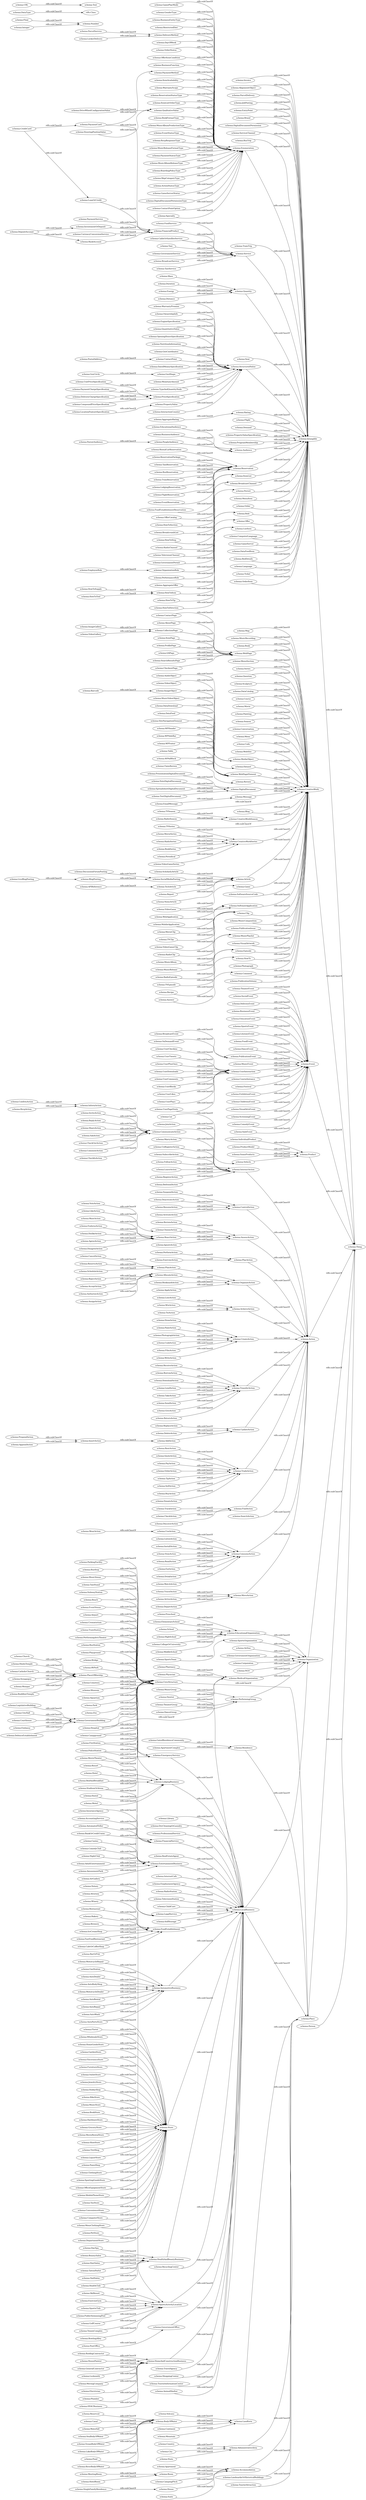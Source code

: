 digraph ar2dtool_diagram { 
rankdir=LR;
size="1000"
	"schema:LegislativeBuilding" -> "schema:GovernmentBuilding" [ label = "rdfs:subClassOf" ];
	"schema:MovieTheater" -> "schema:EntertainmentBusiness" [ label = "rdfs:subClassOf" ];
	"schema:MovieTheater" -> "schema:CivicStructure" [ label = "rdfs:subClassOf" ];
	"schema:Barcode" -> "schema:ImageObject" [ label = "rdfs:subClassOf" ];
	"schema:TrainTrip" -> "schema:Intangible" [ label = "rdfs:subClassOf" ];
	"schema:LakeBodyOfWater" -> "schema:BodyOfWater" [ label = "rdfs:subClassOf" ];
	"schema:SearchResultsPage" -> "schema:WebPage" [ label = "rdfs:subClassOf" ];
	"schema:House" -> "schema:Accommodation" [ label = "rdfs:subClassOf" ];
	"schema:MusicVideoObject" -> "schema:MediaObject" [ label = "rdfs:subClassOf" ];
	"schema:LocationFeatureSpecification" -> "schema:PropertyValue" [ label = "rdfs:subClassOf" ];
	"schema:UserPlays" -> "schema:UserInteraction" [ label = "rdfs:subClassOf" ];
	"schema:Pond" -> "schema:BodyOfWater" [ label = "rdfs:subClassOf" ];
	"schema:ItemAvailability" -> "schema:Enumeration" [ label = "rdfs:subClassOf" ];
	"schema:Seat" -> "schema:Intangible" [ label = "rdfs:subClassOf" ];
	"schema:Dataset" -> "schema:CreativeWork" [ label = "rdfs:subClassOf" ];
	"schema:Zoo" -> "schema:CivicStructure" [ label = "rdfs:subClassOf" ];
	"schema:CheckoutPage" -> "schema:WebPage" [ label = "rdfs:subClassOf" ];
	"schema:Notary" -> "schema:LegalService" [ label = "rdfs:subClassOf" ];
	"schema:MusicEvent" -> "schema:Event" [ label = "rdfs:subClassOf" ];
	"schema:LeaveAction" -> "schema:InteractAction" [ label = "rdfs:subClassOf" ];
	"schema:PerformAction" -> "schema:PlayAction" [ label = "rdfs:subClassOf" ];
	"schema:Table" -> "schema:WebPageElement" [ label = "rdfs:subClassOf" ];
	"schema:CafeOrCoffeeShop" -> "schema:FoodEstablishment" [ label = "rdfs:subClassOf" ];
	"schema:ClaimReview" -> "schema:Review" [ label = "rdfs:subClassOf" ];
	"schema:BikeStore" -> "schema:Store" [ label = "rdfs:subClassOf" ];
	"schema:TennisComplex" -> "schema:SportsActivityLocation" [ label = "rdfs:subClassOf" ];
	"schema:ScheduleAction" -> "schema:PlanAction" [ label = "rdfs:subClassOf" ];
	"schema:Distance" -> "schema:Quantity" [ label = "rdfs:subClassOf" ];
	"schema:Taxi" -> "schema:Service" [ label = "rdfs:subClassOf" ];
	"schema:DislikeAction" -> "schema:ReactAction" [ label = "rdfs:subClassOf" ];
	"schema:MusicStore" -> "schema:Store" [ label = "rdfs:subClassOf" ];
	"schema:BowlingAlley" -> "schema:SportsActivityLocation" [ label = "rdfs:subClassOf" ];
	"schema:TravelAgency" -> "schema:LocalBusiness" [ label = "rdfs:subClassOf" ];
	"schema:DigitalDocument" -> "schema:CreativeWork" [ label = "rdfs:subClassOf" ];
	"schema:IndividualProduct" -> "schema:Product" [ label = "rdfs:subClassOf" ];
	"schema:Message" -> "schema:CreativeWork" [ label = "rdfs:subClassOf" ];
	"schema:Blog" -> "schema:CreativeWork" [ label = "rdfs:subClassOf" ];
	"schema:AutoBodyShop" -> "schema:AutomotiveBusiness" [ label = "rdfs:subClassOf" ];
	"schema:Car" -> "schema:Vehicle" [ label = "rdfs:subClassOf" ];
	"schema:OrganizeAction" -> "schema:Action" [ label = "rdfs:subClassOf" ];
	"schema:WinAction" -> "schema:AchieveAction" [ label = "rdfs:subClassOf" ];
	"schema:CourseInstance" -> "schema:Event" [ label = "rdfs:subClassOf" ];
	"schema:GovernmentOffice" -> "schema:LocalBusiness" [ label = "rdfs:subClassOf" ];
	"schema:RadioSeason" -> "schema:CreativeWorkSeason" [ label = "rdfs:subClassOf" ];
	"schema:FilmAction" -> "schema:CreateAction" [ label = "rdfs:subClassOf" ];
	"schema:FoodEstablishment" -> "schema:LocalBusiness" [ label = "rdfs:subClassOf" ];
	"schema:Festival" -> "schema:Event" [ label = "rdfs:subClassOf" ];
	"schema:GroceryStore" -> "schema:Store" [ label = "rdfs:subClassOf" ];
	"schema:AgreeAction" -> "schema:ReactAction" [ label = "rdfs:subClassOf" ];
	"schema:WarrantyScope" -> "schema:Enumeration" [ label = "rdfs:subClassOf" ];
	"schema:PropertyValue" -> "schema:StructuredValue" [ label = "rdfs:subClassOf" ];
	"schema:BookStore" -> "schema:Store" [ label = "rdfs:subClassOf" ];
	"schema:ReservationStatusType" -> "schema:Enumeration" [ label = "rdfs:subClassOf" ];
	"schema:Quantity" -> "schema:Intangible" [ label = "rdfs:subClassOf" ];
	"schema:HowToTool" -> "schema:HowToItem" [ label = "rdfs:subClassOf" ];
	"schema:Flight" -> "schema:Intangible" [ label = "rdfs:subClassOf" ];
	"schema:HealthAndBeautyBusiness" -> "schema:LocalBusiness" [ label = "rdfs:subClassOf" ];
	"schema:GovernmentService" -> "schema:Service" [ label = "rdfs:subClassOf" ];
	"schema:ContactPage" -> "schema:WebPage" [ label = "rdfs:subClassOf" ];
	"schema:MotorcycleDealer" -> "schema:AutomotiveBusiness" [ label = "rdfs:subClassOf" ];
	"schema:VideoGameSeries" -> "schema:CreativeWorkSeries" [ label = "rdfs:subClassOf" ];
	"schema:Demand" -> "schema:Intangible" [ label = "rdfs:subClassOf" ];
	"schema:Church" -> "schema:PlaceOfWorship" [ label = "rdfs:subClassOf" ];
	"schema:TakeAction" -> "schema:TransferAction" [ label = "rdfs:subClassOf" ];
	"schema:TransferAction" -> "schema:Action" [ label = "rdfs:subClassOf" ];
	"schema:InviteAction" -> "schema:CommunicateAction" [ label = "rdfs:subClassOf" ];
	"schema:ScholarlyArticle" -> "schema:Article" [ label = "rdfs:subClassOf" ];
	"schema:Organization" -> "schema:Thing" [ label = "rdfs:subClassOf" ];
	"schema:WPAdBlock" -> "schema:WebPageElement" [ label = "rdfs:subClassOf" ];
	"schema:DatedMoneySpecification" -> "schema:StructuredValue" [ label = "rdfs:subClassOf" ];
	"schema:ItemListOrderType" -> "schema:Enumeration" [ label = "rdfs:subClassOf" ];
	"schema:HinduTemple" -> "schema:PlaceOfWorship" [ label = "rdfs:subClassOf" ];
	"schema:PerformingGroup" -> "schema:Organization" [ label = "rdfs:subClassOf" ];
	"schema:HardwareStore" -> "schema:Store" [ label = "rdfs:subClassOf" ];
	"schema:MediaObject" -> "schema:CreativeWork" [ label = "rdfs:subClassOf" ];
	"schema:RiverBodyOfWater" -> "schema:BodyOfWater" [ label = "rdfs:subClassOf" ];
	"schema:PropertyValueSpecification" -> "schema:Intangible" [ label = "rdfs:subClassOf" ];
	"schema:WearAction" -> "schema:UseAction" [ label = "rdfs:subClassOf" ];
	"schema:ExhibitionEvent" -> "schema:Event" [ label = "rdfs:subClassOf" ];
	"schema:AutoRental" -> "schema:AutomotiveBusiness" [ label = "rdfs:subClassOf" ];
	"schema:WriteAction" -> "schema:CreateAction" [ label = "rdfs:subClassOf" ];
	"schema:SoftwareSourceCode" -> "schema:CreativeWork" [ label = "rdfs:subClassOf" ];
	"schema:ChildrensEvent" -> "schema:Event" [ label = "rdfs:subClassOf" ];
	"schema:HairSalon" -> "schema:HealthAndBeautyBusiness" [ label = "rdfs:subClassOf" ];
	"schema:AdultEntertainment" -> "schema:EntertainmentBusiness" [ label = "rdfs:subClassOf" ];
	"schema:Game" -> "schema:CreativeWork" [ label = "rdfs:subClassOf" ];
	"schema:TouristInformationCenter" -> "schema:LocalBusiness" [ label = "rdfs:subClassOf" ];
	"schema:VisualArtsEvent" -> "schema:Event" [ label = "rdfs:subClassOf" ];
	"schema:ParcelService" -> "schema:DeliveryMethod" [ label = "rdfs:subClassOf" ];
	"schema:ProgramMembership" -> "schema:Intangible" [ label = "rdfs:subClassOf" ];
	"schema:ScreeningEvent" -> "schema:Event" [ label = "rdfs:subClassOf" ];
	"schema:BookFormatType" -> "schema:Enumeration" [ label = "rdfs:subClassOf" ];
	"schema:WebPageElement" -> "schema:CreativeWork" [ label = "rdfs:subClassOf" ];
	"schema:ParkingFacility" -> "schema:CivicStructure" [ label = "rdfs:subClassOf" ];
	"schema:MusicAlbumProductionType" -> "schema:Enumeration" [ label = "rdfs:subClassOf" ];
	"schema:MovieRentalStore" -> "schema:Store" [ label = "rdfs:subClassOf" ];
	"schema:ReplaceAction" -> "schema:UpdateAction" [ label = "rdfs:subClassOf" ];
	"schema:PlanAction" -> "schema:OrganizeAction" [ label = "rdfs:subClassOf" ];
	"schema:DataDownload" -> "schema:MediaObject" [ label = "rdfs:subClassOf" ];
	"schema:AmusementPark" -> "schema:EntertainmentBusiness" [ label = "rdfs:subClassOf" ];
	"schema:HVACBusiness" -> "schema:HomeAndConstructionBusiness" [ label = "rdfs:subClassOf" ];
	"schema:Periodical" -> "schema:CreativeWorkSeries" [ label = "rdfs:subClassOf" ];
	"schema:InvestmentOrDeposit" -> "schema:FinancialProduct" [ label = "rdfs:subClassOf" ];
	"schema:UserPageVisits" -> "schema:UserInteraction" [ label = "rdfs:subClassOf" ];
	"schema:AggregateRating" -> "schema:Rating" [ label = "rdfs:subClassOf" ];
	"schema:HotelRoom" -> "schema:Room" [ label = "rdfs:subClassOf" ];
	"schema:BusinessAudience" -> "schema:Audience" [ label = "rdfs:subClassOf" ];
	"schema:EventStatusType" -> "schema:Enumeration" [ label = "rdfs:subClassOf" ];
	"schema:TipAction" -> "schema:TradeAction" [ label = "rdfs:subClassOf" ];
	"schema:RsvpResponseType" -> "schema:Enumeration" [ label = "rdfs:subClassOf" ];
	"schema:LockerDelivery" -> "schema:DeliveryMethod" [ label = "rdfs:subClassOf" ];
	"schema:Float" -> "schema:Number" [ label = "rdfs:subClassOf" ];
	"schema:SearchAction" -> "schema:Action" [ label = "rdfs:subClassOf" ];
	"schema:SiteNavigationElement" -> "schema:WebPageElement" [ label = "rdfs:subClassOf" ];
	"schema:AuthorizeAction" -> "schema:AllocateAction" [ label = "rdfs:subClassOf" ];
	"schema:ShoeStore" -> "schema:Store" [ label = "rdfs:subClassOf" ];
	"schema:HowToSupply" -> "schema:HowToItem" [ label = "rdfs:subClassOf" ];
	"schema:FireStation" -> "schema:EmergencyService" [ label = "rdfs:subClassOf" ];
	"schema:FireStation" -> "schema:CivicStructure" [ label = "rdfs:subClassOf" ];
	"schema:MusicReleaseFormatType" -> "schema:Enumeration" [ label = "rdfs:subClassOf" ];
	"schema:PeopleAudience" -> "schema:Audience" [ label = "rdfs:subClassOf" ];
	"schema:Reservoir" -> "schema:BodyOfWater" [ label = "rdfs:subClassOf" ];
	"schema:Motel" -> "schema:LodgingBusiness" [ label = "rdfs:subClassOf" ];
	"schema:HealthClub" -> "schema:SportsActivityLocation" [ label = "rdfs:subClassOf" ];
	"schema:HealthClub" -> "schema:HealthAndBeautyBusiness" [ label = "rdfs:subClassOf" ];
	"schema:StadiumOrArena" -> "schema:SportsActivityLocation" [ label = "rdfs:subClassOf" ];
	"schema:StadiumOrArena" -> "schema:CivicStructure" [ label = "rdfs:subClassOf" ];
	"schema:MusicComposition" -> "schema:CreativeWork" [ label = "rdfs:subClassOf" ];
	"schema:APIReference" -> "schema:TechArticle" [ label = "rdfs:subClassOf" ];
	"schema:LocalBusiness" -> "schema:Place" [ label = "rdfs:subClassOf" ];
	"schema:LocalBusiness" -> "schema:Organization" [ label = "rdfs:subClassOf" ];
	"schema:PublicationIssue" -> "schema:CreativeWork" [ label = "rdfs:subClassOf" ];
	"schema:DiscoverAction" -> "schema:FindAction" [ label = "rdfs:subClassOf" ];
	"schema:RentalCarReservation" -> "schema:Reservation" [ label = "rdfs:subClassOf" ];
	"schema:DrinkAction" -> "schema:ConsumeAction" [ label = "rdfs:subClassOf" ];
	"schema:Enumeration" -> "schema:Intangible" [ label = "rdfs:subClassOf" ];
	"schema:PaymentStatusType" -> "schema:Enumeration" [ label = "rdfs:subClassOf" ];
	"schema:HowToStep" -> "schema:ItemList" [ label = "rdfs:subClassOf" ];
	"schema:MovieClip" -> "schema:Clip" [ label = "rdfs:subClassOf" ];
	"schema:CivicStructure" -> "schema:Place" [ label = "rdfs:subClassOf" ];
	"schema:AutoRepair" -> "schema:AutomotiveBusiness" [ label = "rdfs:subClassOf" ];
	"schema:BusStop" -> "schema:CivicStructure" [ label = "rdfs:subClassOf" ];
	"schema:Attorney" -> "schema:LegalService" [ label = "rdfs:subClassOf" ];
	"schema:WebPage" -> "schema:CreativeWork" [ label = "rdfs:subClassOf" ];
	"schema:VisualArtwork" -> "schema:CreativeWork" [ label = "rdfs:subClassOf" ];
	"schema:MeetingRoom" -> "schema:Room" [ label = "rdfs:subClassOf" ];
	"schema:DepartAction" -> "schema:MoveAction" [ label = "rdfs:subClassOf" ];
	"schema:BarOrPub" -> "schema:FoodEstablishment" [ label = "rdfs:subClassOf" ];
	"schema:RealEstateAgent" -> "schema:LocalBusiness" [ label = "rdfs:subClassOf" ];
	"schema:GatedResidenceCommunity" -> "schema:Residence" [ label = "rdfs:subClassOf" ];
	"schema:ReservationPackage" -> "schema:Reservation" [ label = "rdfs:subClassOf" ];
	"schema:MusicVenue" -> "schema:CivicStructure" [ label = "rdfs:subClassOf" ];
	"schema:ComedyEvent" -> "schema:Event" [ label = "rdfs:subClassOf" ];
	"schema:CreativeWorkSeries" -> "schema:CreativeWork" [ label = "rdfs:subClassOf" ];
	"schema:AutoPartsStore" -> "schema:Store" [ label = "rdfs:subClassOf" ];
	"schema:AutoPartsStore" -> "schema:AutomotiveBusiness" [ label = "rdfs:subClassOf" ];
	"schema:ArtGallery" -> "schema:EntertainmentBusiness" [ label = "rdfs:subClassOf" ];
	"schema:Preschool" -> "schema:EducationalOrganization" [ label = "rdfs:subClassOf" ];
	"schema:RadioChannel" -> "schema:BroadcastChannel" [ label = "rdfs:subClassOf" ];
	"schema:MenuItem" -> "schema:Intangible" [ label = "rdfs:subClassOf" ];
	"schema:SuspendAction" -> "schema:ControlAction" [ label = "rdfs:subClassOf" ];
	"schema:Resort" -> "schema:LodgingBusiness" [ label = "rdfs:subClassOf" ];
	"schema:TelevisionChannel" -> "schema:BroadcastChannel" [ label = "rdfs:subClassOf" ];
	"schema:Order" -> "schema:Intangible" [ label = "rdfs:subClassOf" ];
	"schema:TaxiStand" -> "schema:CivicStructure" [ label = "rdfs:subClassOf" ];
	"schema:Service" -> "schema:Intangible" [ label = "rdfs:subClassOf" ];
	"schema:DisagreeAction" -> "schema:ReactAction" [ label = "rdfs:subClassOf" ];
	"schema:Intangible" -> "schema:Thing" [ label = "rdfs:subClassOf" ];
	"schema:BefriendAction" -> "schema:InteractAction" [ label = "rdfs:subClassOf" ];
	"schema:ElementarySchool" -> "schema:EducationalOrganization" [ label = "rdfs:subClassOf" ];
	"schema:PostalAddress" -> "schema:ContactPoint" [ label = "rdfs:subClassOf" ];
	"schema:Person" -> "schema:Thing" [ label = "rdfs:subClassOf" ];
	"schema:ControlAction" -> "schema:Action" [ label = "rdfs:subClassOf" ];
	"schema:Accommodation" -> "schema:Place" [ label = "rdfs:subClassOf" ];
	"schema:RoofingContractor" -> "schema:HomeAndConstructionBusiness" [ label = "rdfs:subClassOf" ];
	"schema:Courthouse" -> "schema:GovernmentBuilding" [ label = "rdfs:subClassOf" ];
	"schema:MusicAlbumReleaseType" -> "schema:Enumeration" [ label = "rdfs:subClassOf" ];
	"schema:WatchAction" -> "schema:ConsumeAction" [ label = "rdfs:subClassOf" ];
	"schema:Hospital" -> "schema:MedicalOrganization" [ label = "rdfs:subClassOf" ];
	"schema:Hospital" -> "schema:EmergencyService" [ label = "rdfs:subClassOf" ];
	"schema:Hospital" -> "schema:CivicStructure" [ label = "rdfs:subClassOf" ];
	"schema:DiscussionForumPosting" -> "schema:SocialMediaPosting" [ label = "rdfs:subClassOf" ];
	"schema:FindAction" -> "schema:Action" [ label = "rdfs:subClassOf" ];
	"schema:ComputerStore" -> "schema:Store" [ label = "rdfs:subClassOf" ];
	"schema:BroadcastService" -> "schema:Service" [ label = "rdfs:subClassOf" ];
	"schema:UpdateAction" -> "schema:Action" [ label = "rdfs:subClassOf" ];
	"schema:BoardingPolicyType" -> "schema:Enumeration" [ label = "rdfs:subClassOf" ];
	"schema:SendAction" -> "schema:TransferAction" [ label = "rdfs:subClassOf" ];
	"schema:MusicAlbum" -> "schema:MusicPlaylist" [ label = "rdfs:subClassOf" ];
	"schema:Embassy" -> "schema:GovernmentBuilding" [ label = "rdfs:subClassOf" ];
	"schema:FinancialService" -> "schema:LocalBusiness" [ label = "rdfs:subClassOf" ];
	"schema:Integer" -> "schema:Number" [ label = "rdfs:subClassOf" ];
	"schema:UserCheckins" -> "schema:UserInteraction" [ label = "rdfs:subClassOf" ];
	"schema:Episode" -> "schema:CreativeWork" [ label = "rdfs:subClassOf" ];
	"schema:ProductModel" -> "schema:Product" [ label = "rdfs:subClassOf" ];
	"schema:MonetaryAmount" -> "schema:StructuredValue" [ label = "rdfs:subClassOf" ];
	"schema:Vehicle" -> "schema:Product" [ label = "rdfs:subClassOf" ];
	"schema:MensClothingStore" -> "schema:Store" [ label = "rdfs:subClassOf" ];
	"schema:TaxiReservation" -> "schema:Reservation" [ label = "rdfs:subClassOf" ];
	"schema:TypeAndQuantityNode" -> "schema:StructuredValue" [ label = "rdfs:subClassOf" ];
	"schema:Pharmacy" -> "schema:MedicalOrganization" [ label = "rdfs:subClassOf" ];
	"schema:Photograph" -> "schema:CreativeWork" [ label = "rdfs:subClassOf" ];
	"schema:Airline" -> "schema:Organization" [ label = "rdfs:subClassOf" ];
	"schema:SellAction" -> "schema:TradeAction" [ label = "rdfs:subClassOf" ];
	"schema:MapCategoryType" -> "schema:Enumeration" [ label = "rdfs:subClassOf" ];
	"schema:HousePainter" -> "schema:HomeAndConstructionBusiness" [ label = "rdfs:subClassOf" ];
	"schema:ActionStatusType" -> "schema:Enumeration" [ label = "rdfs:subClassOf" ];
	"schema:GameServerStatus" -> "schema:Enumeration" [ label = "rdfs:subClassOf" ];
	"schema:SubwayStation" -> "schema:CivicStructure" [ label = "rdfs:subClassOf" ];
	"schema:PetStore" -> "schema:Store" [ label = "rdfs:subClassOf" ];
	"schema:GiveAction" -> "schema:TransferAction" [ label = "rdfs:subClassOf" ];
	"schema:RadioEpisode" -> "schema:Episode" [ label = "rdfs:subClassOf" ];
	"schema:ApartmentComplex" -> "schema:Residence" [ label = "rdfs:subClassOf" ];
	"schema:ListenAction" -> "schema:ConsumeAction" [ label = "rdfs:subClassOf" ];
	"schema:Winery" -> "schema:FoodEstablishment" [ label = "rdfs:subClassOf" ];
	"schema:GeoCircle" -> "schema:GeoShape" [ label = "rdfs:subClassOf" ];
	"schema:EmailMessage" -> "schema:Message" [ label = "rdfs:subClassOf" ];
	"schema:GovernmentPermit" -> "schema:Permit" [ label = "rdfs:subClassOf" ];
	"schema:InstallAction" -> "schema:ConsumeAction" [ label = "rdfs:subClassOf" ];
	"schema:OrganizationRole" -> "schema:Role" [ label = "rdfs:subClassOf" ];
	"schema:DeactivateAction" -> "schema:ControlAction" [ label = "rdfs:subClassOf" ];
	"schema:Offer" -> "schema:Intangible" [ label = "rdfs:subClassOf" ];
	"schema:Suite" -> "schema:Accommodation" [ label = "rdfs:subClassOf" ];
	"schema:Casino" -> "schema:EntertainmentBusiness" [ label = "rdfs:subClassOf" ];
	"schema:DepartmentStore" -> "schema:Store" [ label = "rdfs:subClassOf" ];
	"schema:AutoWash" -> "schema:AutomotiveBusiness" [ label = "rdfs:subClassOf" ];
	"schema:Florist" -> "schema:Store" [ label = "rdfs:subClassOf" ];
	"schema:WholesaleStore" -> "schema:Store" [ label = "rdfs:subClassOf" ];
	"schema:LikeAction" -> "schema:ReactAction" [ label = "rdfs:subClassOf" ];
	"schema:Beach" -> "schema:CivicStructure" [ label = "rdfs:subClassOf" ];
	"schema:IgnoreAction" -> "schema:AssessAction" [ label = "rdfs:subClassOf" ];
	"schema:Reservation" -> "schema:Intangible" [ label = "rdfs:subClassOf" ];
	"schema:EventVenue" -> "schema:CivicStructure" [ label = "rdfs:subClassOf" ];
	"schema:BookmarkAction" -> "schema:OrganizeAction" [ label = "rdfs:subClassOf" ];
	"schema:Restaurant" -> "schema:FoodEstablishment" [ label = "rdfs:subClassOf" ];
	"schema:BlogPosting" -> "schema:SocialMediaPosting" [ label = "rdfs:subClassOf" ];
	"schema:MusicPlaylist" -> "schema:CreativeWork" [ label = "rdfs:subClassOf" ];
	"schema:BusReservation" -> "schema:Reservation" [ label = "rdfs:subClassOf" ];
	"schema:HomeGoodsStore" -> "schema:Store" [ label = "rdfs:subClassOf" ];
	"schema:Article" -> "schema:CreativeWork" [ label = "rdfs:subClassOf" ];
	"schema:ExerciseAction" -> "schema:PlayAction" [ label = "rdfs:subClassOf" ];
	"schema:TaxiService" -> "schema:Service" [ label = "rdfs:subClassOf" ];
	"schema:ReturnAction" -> "schema:TransferAction" [ label = "rdfs:subClassOf" ];
	"schema:Continent" -> "schema:Landform" [ label = "rdfs:subClassOf" ];
	"schema:ReceiveAction" -> "schema:TransferAction" [ label = "rdfs:subClassOf" ];
	"schema:BuyAction" -> "schema:TradeAction" [ label = "rdfs:subClassOf" ];
	"schema:PaymentService" -> "schema:FinancialProduct" [ label = "rdfs:subClassOf" ];
	"schema:AboutPage" -> "schema:WebPage" [ label = "rdfs:subClassOf" ];
	"schema:TattooParlor" -> "schema:HealthAndBeautyBusiness" [ label = "rdfs:subClassOf" ];
	"schema:PlaceOfWorship" -> "schema:CivicStructure" [ label = "rdfs:subClassOf" ];
	"schema:AggregateOffer" -> "schema:Offer" [ label = "rdfs:subClassOf" ];
	"schema:CollectionPage" -> "schema:WebPage" [ label = "rdfs:subClassOf" ];
	"schema:HowTo" -> "schema:CreativeWork" [ label = "rdfs:subClassOf" ];
	"schema:MobileApplication" -> "schema:SoftwareApplication" [ label = "rdfs:subClassOf" ];
	"schema:InsertAction" -> "schema:AddAction" [ label = "rdfs:subClassOf" ];
	"schema:DefenceEstablishment" -> "schema:GovernmentBuilding" [ label = "rdfs:subClassOf" ];
	"schema:Hotel" -> "schema:LodgingBusiness" [ label = "rdfs:subClassOf" ];
	"schema:School" -> "schema:EducationalOrganization" [ label = "rdfs:subClassOf" ];
	"schema:Comment" -> "schema:CreativeWork" [ label = "rdfs:subClassOf" ];
	"schema:DrawAction" -> "schema:CreateAction" [ label = "rdfs:subClassOf" ];
	"schema:WPHeader" -> "schema:WebPageElement" [ label = "rdfs:subClassOf" ];
	"schema:ReplyAction" -> "schema:CommunicateAction" [ label = "rdfs:subClassOf" ];
	"schema:ReactAction" -> "schema:AssessAction" [ label = "rdfs:subClassOf" ];
	"schema:ContactPoint" -> "schema:StructuredValue" [ label = "rdfs:subClassOf" ];
	"schema:QualitativeValue" -> "schema:Enumeration" [ label = "rdfs:subClassOf" ];
	"schema:PublicationVolume" -> "schema:CreativeWork" [ label = "rdfs:subClassOf" ];
	"schema:InteractAction" -> "schema:Action" [ label = "rdfs:subClassOf" ];
	"schema:Map" -> "schema:CreativeWork" [ label = "rdfs:subClassOf" ];
	"schema:DriveWheelConfigurationValue" -> "schema:QualitativeValue" [ label = "rdfs:subClassOf" ];
	"schema:AdministrativeArea" -> "schema:Place" [ label = "rdfs:subClassOf" ];
	"schema:InteractionCounter" -> "schema:StructuredValue" [ label = "rdfs:subClassOf" ];
	"schema:Airport" -> "schema:CivicStructure" [ label = "rdfs:subClassOf" ];
	"schema:Review" -> "schema:CreativeWork" [ label = "rdfs:subClassOf" ];
	"schema:Crematorium" -> "schema:CivicStructure" [ label = "rdfs:subClassOf" ];
	"schema:ViewAction" -> "schema:ConsumeAction" [ label = "rdfs:subClassOf" ];
	"schema:MedicalOrganization" -> "schema:Organization" [ label = "rdfs:subClassOf" ];
	"schema:PrependAction" -> "schema:InsertAction" [ label = "rdfs:subClassOf" ];
	"schema:Mountain" -> "schema:Landform" [ label = "rdfs:subClassOf" ];
	"schema:DataType" -> "rdfs:Class" [ label = "rdfs:subClassOf" ];
	"schema:TravelAction" -> "schema:MoveAction" [ label = "rdfs:subClassOf" ];
	"schema:TrainStation" -> "schema:CivicStructure" [ label = "rdfs:subClassOf" ];
	"schema:ParentAudience" -> "schema:PeopleAudience" [ label = "rdfs:subClassOf" ];
	"schema:Dentist" -> "schema:MedicalOrganization" [ label = "rdfs:subClassOf" ];
	"schema:Dentist" -> "schema:LocalBusiness" [ label = "rdfs:subClassOf" ];
	"schema:AssignAction" -> "schema:AllocateAction" [ label = "rdfs:subClassOf" ];
	"schema:PostOffice" -> "schema:GovernmentOffice" [ label = "rdfs:subClassOf" ];
	"schema:MusicRecording" -> "schema:CreativeWork" [ label = "rdfs:subClassOf" ];
	"schema:SkiResort" -> "schema:SportsActivityLocation" [ label = "rdfs:subClassOf" ];
	"schema:ComputerLanguage" -> "schema:Intangible" [ label = "rdfs:subClassOf" ];
	"schema:Volcano" -> "schema:Landform" [ label = "rdfs:subClassOf" ];
	"schema:PaintAction" -> "schema:CreateAction" [ label = "rdfs:subClassOf" ];
	"schema:GeneralContractor" -> "schema:HomeAndConstructionBusiness" [ label = "rdfs:subClassOf" ];
	"schema:GameServer" -> "schema:Intangible" [ label = "rdfs:subClassOf" ];
	"schema:GovernmentOrganization" -> "schema:Organization" [ label = "rdfs:subClassOf" ];
	"schema:PerformingArtsTheater" -> "schema:CivicStructure" [ label = "rdfs:subClassOf" ];
	"schema:DataFeedItem" -> "schema:Intangible" [ label = "rdfs:subClassOf" ];
	"schema:UseAction" -> "schema:ConsumeAction" [ label = "rdfs:subClassOf" ];
	"schema:WPSideBar" -> "schema:WebPageElement" [ label = "rdfs:subClassOf" ];
	"schema:EducationalAudience" -> "schema:Audience" [ label = "rdfs:subClassOf" ];
	"schema:InsuranceAgency" -> "schema:FinancialService" [ label = "rdfs:subClassOf" ];
	"schema:InternetCafe" -> "schema:LocalBusiness" [ label = "rdfs:subClassOf" ];
	"schema:Role" -> "schema:Intangible" [ label = "rdfs:subClassOf" ];
	"schema:ShareAction" -> "schema:CommunicateAction" [ label = "rdfs:subClassOf" ];
	"schema:HowToItem" -> "schema:ListItem" [ label = "rdfs:subClassOf" ];
	"schema:URL" -> "schema:Text" [ label = "rdfs:subClassOf" ];
	"schema:PresentationDigitalDocument" -> "schema:DigitalDocument" [ label = "rdfs:subClassOf" ];
	"schema:AddAction" -> "schema:UpdateAction" [ label = "rdfs:subClassOf" ];
	"schema:Book" -> "schema:CreativeWork" [ label = "rdfs:subClassOf" ];
	"schema:MenuSection" -> "schema:CreativeWork" [ label = "rdfs:subClassOf" ];
	"schema:WarrantyPromise" -> "schema:StructuredValue" [ label = "rdfs:subClassOf" ];
	"schema:ExerciseGym" -> "schema:SportsActivityLocation" [ label = "rdfs:subClassOf" ];
	"schema:OfferCatalog" -> "schema:ItemList" [ label = "rdfs:subClassOf" ];
	"schema:Series" -> "schema:CreativeWork" [ label = "rdfs:subClassOf" ];
	"schema:ReadAction" -> "schema:ConsumeAction" [ label = "rdfs:subClassOf" ];
	"schema:BorrowAction" -> "schema:TransferAction" [ label = "rdfs:subClassOf" ];
	"schema:BedAndBreakfast" -> "schema:LodgingBusiness" [ label = "rdfs:subClassOf" ];
	"schema:GardenStore" -> "schema:Store" [ label = "rdfs:subClassOf" ];
	"schema:BroadcastChannel" -> "schema:Intangible" [ label = "rdfs:subClassOf" ];
	"schema:DepositAccount" -> "schema:InvestmentOrDeposit" [ label = "rdfs:subClassOf" ];
	"schema:DepositAccount" -> "schema:BankAccount" [ label = "rdfs:subClassOf" ];
	"schema:Landform" -> "schema:Place" [ label = "rdfs:subClassOf" ];
	"schema:CancelAction" -> "schema:PlanAction" [ label = "rdfs:subClassOf" ];
	"schema:CityHall" -> "schema:GovernmentBuilding" [ label = "rdfs:subClassOf" ];
	"schema:AccountingService" -> "schema:FinancialService" [ label = "rdfs:subClassOf" ];
	"schema:SoftwareApplication" -> "schema:CreativeWork" [ label = "rdfs:subClassOf" ];
	"schema:Clip" -> "schema:CreativeWork" [ label = "rdfs:subClassOf" ];
	"schema:BedDetails" -> "schema:Intangible" [ label = "rdfs:subClassOf" ];
	"schema:Country" -> "schema:AdministrativeArea" [ label = "rdfs:subClassOf" ];
	"schema:CatholicChurch" -> "schema:PlaceOfWorship" [ label = "rdfs:subClassOf" ];
	"schema:ResumeAction" -> "schema:ControlAction" [ label = "rdfs:subClassOf" ];
	"schema:Synagogue" -> "schema:PlaceOfWorship" [ label = "rdfs:subClassOf" ];
	"schema:Question" -> "schema:CreativeWork" [ label = "rdfs:subClassOf" ];
	"schema:PerformanceRole" -> "schema:Role" [ label = "rdfs:subClassOf" ];
	"schema:CurrencyConversionService" -> "schema:FinancialProduct" [ label = "rdfs:subClassOf" ];
	"schema:Place" -> "schema:Thing" [ label = "rdfs:subClassOf" ];
	"schema:Language" -> "schema:Intangible" [ label = "rdfs:subClassOf" ];
	"schema:ElectronicsStore" -> "schema:Store" [ label = "rdfs:subClassOf" ];
	"schema:EatAction" -> "schema:ConsumeAction" [ label = "rdfs:subClassOf" ];
	"schema:SaleEvent" -> "schema:Event" [ label = "rdfs:subClassOf" ];
	"schema:PublicationEvent" -> "schema:Event" [ label = "rdfs:subClassOf" ];
	"schema:EmploymentAgency" -> "schema:LocalBusiness" [ label = "rdfs:subClassOf" ];
	"schema:WebApplication" -> "schema:SoftwareApplication" [ label = "rdfs:subClassOf" ];
	"schema:PlayAction" -> "schema:Action" [ label = "rdfs:subClassOf" ];
	"schema:DeleteAction" -> "schema:UpdateAction" [ label = "rdfs:subClassOf" ];
	"schema:ItemPage" -> "schema:WebPage" [ label = "rdfs:subClassOf" ];
	"schema:Ticket" -> "schema:Intangible" [ label = "rdfs:subClassOf" ];
	"schema:Locksmith" -> "schema:HomeAndConstructionBusiness" [ label = "rdfs:subClassOf" ];
	"schema:MovingCompany" -> "schema:HomeAndConstructionBusiness" [ label = "rdfs:subClassOf" ];
	"schema:NoteDigitalDocument" -> "schema:DigitalDocument" [ label = "rdfs:subClassOf" ];
	"schema:ConfirmAction" -> "schema:InformAction" [ label = "rdfs:subClassOf" ];
	"schema:DigitalDocumentPermissionType" -> "schema:Enumeration" [ label = "rdfs:subClassOf" ];
	"schema:AllocateAction" -> "schema:OrganizeAction" [ label = "rdfs:subClassOf" ];
	"schema:Mass" -> "schema:Quantity" [ label = "rdfs:subClassOf" ];
	"schema:BroadcastEvent" -> "schema:PublicationEvent" [ label = "rdfs:subClassOf" ];
	"schema:ContactPointOption" -> "schema:Enumeration" [ label = "rdfs:subClassOf" ];
	"schema:Specialty" -> "schema:Enumeration" [ label = "rdfs:subClassOf" ];
	"schema:GamePlayMode" -> "schema:Enumeration" [ label = "rdfs:subClassOf" ];
	"schema:PoliceStation" -> "schema:EmergencyService" [ label = "rdfs:subClassOf" ];
	"schema:PoliceStation" -> "schema:CivicStructure" [ label = "rdfs:subClassOf" ];
	"schema:Canal" -> "schema:BodyOfWater" [ label = "rdfs:subClassOf" ];
	"schema:UserTweets" -> "schema:UserInteraction" [ label = "rdfs:subClassOf" ];
	"schema:TheaterEvent" -> "schema:Event" [ label = "rdfs:subClassOf" ];
	"schema:VoteAction" -> "schema:ChooseAction" [ label = "rdfs:subClassOf" ];
	"schema:MotorcycleRepair" -> "schema:AutomotiveBusiness" [ label = "rdfs:subClassOf" ];
	"schema:CreativeWorkSeason" -> "schema:CreativeWork" [ label = "rdfs:subClassOf" ];
	"schema:ItemList" -> "schema:Intangible" [ label = "rdfs:subClassOf" ];
	"schema:SocialEvent" -> "schema:Event" [ label = "rdfs:subClassOf" ];
	"schema:OrderItem" -> "schema:Intangible" [ label = "rdfs:subClassOf" ];
	"schema:FurnitureStore" -> "schema:Store" [ label = "rdfs:subClassOf" ];
	"schema:Duration" -> "schema:Quantity" [ label = "rdfs:subClassOf" ];
	"schema:PhotographAction" -> "schema:CreateAction" [ label = "rdfs:subClassOf" ];
	"schema:PriceSpecification" -> "schema:StructuredValue" [ label = "rdfs:subClassOf" ];
	"schema:HowToSection" -> "schema:ItemList" [ label = "rdfs:subClassOf" ];
	"schema:TVClip" -> "schema:Clip" [ label = "rdfs:subClassOf" ];
	"schema:SportsTeam" -> "schema:SportsOrganization" [ label = "rdfs:subClassOf" ];
	"schema:UserPlusOnes" -> "schema:UserInteraction" [ label = "rdfs:subClassOf" ];
	"schema:TrainReservation" -> "schema:Reservation" [ label = "rdfs:subClassOf" ];
	"schema:AchieveAction" -> "schema:Action" [ label = "rdfs:subClassOf" ];
	"schema:OnDemandEvent" -> "schema:PublicationEvent" [ label = "rdfs:subClassOf" ];
	"schema:Corporation" -> "schema:Organization" [ label = "rdfs:subClassOf" ];
	"schema:OutletStore" -> "schema:Store" [ label = "rdfs:subClassOf" ];
	"schema:BodyOfWater" -> "schema:Landform" [ label = "rdfs:subClassOf" ];
	"schema:GovernmentBuilding" -> "schema:CivicStructure" [ label = "rdfs:subClassOf" ];
	"schema:DeliveryMethod" -> "schema:Enumeration" [ label = "rdfs:subClassOf" ];
	"schema:JewelryStore" -> "schema:Store" [ label = "rdfs:subClassOf" ];
	"schema:Sculpture" -> "schema:CreativeWork" [ label = "rdfs:subClassOf" ];
	"schema:BankOrCreditUnion" -> "schema:FinancialService" [ label = "rdfs:subClassOf" ];
	"schema:BusStation" -> "schema:CivicStructure" [ label = "rdfs:subClassOf" ];
	"schema:HobbyShop" -> "schema:Store" [ label = "rdfs:subClassOf" ];
	"schema:WantAction" -> "schema:ReactAction" [ label = "rdfs:subClassOf" ];
	"schema:Event" -> "schema:Thing" [ label = "rdfs:subClassOf" ];
	"schema:DeliveryEvent" -> "schema:Event" [ label = "rdfs:subClassOf" ];
	"schema:RsvpAction" -> "schema:InformAction" [ label = "rdfs:subClassOf" ];
	"schema:TireShop" -> "schema:Store" [ label = "rdfs:subClassOf" ];
	"schema:DataCatalog" -> "schema:CreativeWork" [ label = "rdfs:subClassOf" ];
	"schema:TVEpisode" -> "schema:Episode" [ label = "rdfs:subClassOf" ];
	"schema:DonateAction" -> "schema:TradeAction" [ label = "rdfs:subClassOf" ];
	"schema:Electrician" -> "schema:HomeAndConstructionBusiness" [ label = "rdfs:subClassOf" ];
	"schema:ApplyAction" -> "schema:OrganizeAction" [ label = "rdfs:subClassOf" ];
	"schema:Invoice" -> "schema:Intangible" [ label = "rdfs:subClassOf" ];
	"schema:GenderType" -> "schema:Enumeration" [ label = "rdfs:subClassOf" ];
	"schema:Campground" -> "schema:LodgingBusiness" [ label = "rdfs:subClassOf" ];
	"schema:Campground" -> "schema:CivicStructure" [ label = "rdfs:subClassOf" ];
	"schema:Waterfall" -> "schema:BodyOfWater" [ label = "rdfs:subClassOf" ];
	"schema:BusinessEvent" -> "schema:Event" [ label = "rdfs:subClassOf" ];
	"schema:RecyclingCenter" -> "schema:LocalBusiness" [ label = "rdfs:subClassOf" ];
	"schema:LodgingReservation" -> "schema:Reservation" [ label = "rdfs:subClassOf" ];
	"schema:Course" -> "schema:CreativeWork" [ label = "rdfs:subClassOf" ];
	"schema:Store" -> "schema:LocalBusiness" [ label = "rdfs:subClassOf" ];
	"schema:AlignmentObject" -> "schema:Intangible" [ label = "rdfs:subClassOf" ];
	"schema:BankAccount" -> "schema:FinancialProduct" [ label = "rdfs:subClassOf" ];
	"schema:Recipe" -> "schema:HowTo" [ label = "rdfs:subClassOf" ];
	"schema:VideoGame" -> "schema:SoftwareApplication" [ label = "rdfs:subClassOf" ];
	"schema:VideoGame" -> "schema:Game" [ label = "rdfs:subClassOf" ];
	"schema:AudioObject" -> "schema:MediaObject" [ label = "rdfs:subClassOf" ];
	"schema:Mosque" -> "schema:PlaceOfWorship" [ label = "rdfs:subClassOf" ];
	"schema:HighSchool" -> "schema:EducationalOrganization" [ label = "rdfs:subClassOf" ];
	"schema:RejectAction" -> "schema:AllocateAction" [ label = "rdfs:subClassOf" ];
	"schema:Playground" -> "schema:CivicStructure" [ label = "rdfs:subClassOf" ];
	"schema:ShoppingCenter" -> "schema:LocalBusiness" [ label = "rdfs:subClassOf" ];
	"schema:RadioStation" -> "schema:LocalBusiness" [ label = "rdfs:subClassOf" ];
	"schema:ChooseAction" -> "schema:AssessAction" [ label = "rdfs:subClassOf" ];
	"schema:TelevisionStation" -> "schema:LocalBusiness" [ label = "rdfs:subClassOf" ];
	"schema:OwnershipInfo" -> "schema:StructuredValue" [ label = "rdfs:subClassOf" ];
	"schema:CompoundPriceSpecification" -> "schema:PriceSpecification" [ label = "rdfs:subClassOf" ];
	"schema:TVSeries" -> "schema:CreativeWorkSeries" [ label = "rdfs:subClassOf" ];
	"schema:TVSeries" -> "schema:CreativeWork" [ label = "rdfs:subClassOf" ];
	"schema:Rating" -> "schema:Intangible" [ label = "rdfs:subClassOf" ];
	"schema:CheckOutAction" -> "schema:CommunicateAction" [ label = "rdfs:subClassOf" ];
	"schema:CommentAction" -> "schema:CommunicateAction" [ label = "rdfs:subClassOf" ];
	"schema:NailSalon" -> "schema:HealthAndBeautyBusiness" [ label = "rdfs:subClassOf" ];
	"schema:EngineSpecification" -> "schema:StructuredValue" [ label = "rdfs:subClassOf" ];
	"schema:JoinAction" -> "schema:InteractAction" [ label = "rdfs:subClassOf" ];
	"schema:ChildCare" -> "schema:LocalBusiness" [ label = "rdfs:subClassOf" ];
	"schema:Bakery" -> "schema:FoodEstablishment" [ label = "rdfs:subClassOf" ];
	"schema:TheaterGroup" -> "schema:PerformingGroup" [ label = "rdfs:subClassOf" ];
	"schema:LiquorStore" -> "schema:Store" [ label = "rdfs:subClassOf" ];
	"schema:StructuredValue" -> "schema:Intangible" [ label = "rdfs:subClassOf" ];
	"schema:VideoGallery" -> "schema:CollectionPage" [ label = "rdfs:subClassOf" ];
	"schema:EducationEvent" -> "schema:Event" [ label = "rdfs:subClassOf" ];
	"schema:UserDownloads" -> "schema:UserInteraction" [ label = "rdfs:subClassOf" ];
	"schema:ReviewAction" -> "schema:AssessAction" [ label = "rdfs:subClassOf" ];
	"schema:PawnShop" -> "schema:Store" [ label = "rdfs:subClassOf" ];
	"schema:Audience" -> "schema:Intangible" [ label = "rdfs:subClassOf" ];
	"schema:RentAction" -> "schema:TradeAction" [ label = "rdfs:subClassOf" ];
	"schema:FoodService" -> "schema:Service" [ label = "rdfs:subClassOf" ];
	"schema:SomeProducts" -> "schema:Product" [ label = "rdfs:subClassOf" ];
	"schema:DaySpa" -> "schema:HealthAndBeautyBusiness" [ label = "rdfs:subClassOf" ];
	"schema:VideoGameClip" -> "schema:Clip" [ label = "rdfs:subClassOf" ];
	"schema:LoanOrCredit" -> "schema:FinancialProduct" [ label = "rdfs:subClassOf" ];
	"schema:SpreadsheetDigitalDocument" -> "schema:DigitalDocument" [ label = "rdfs:subClassOf" ];
	"schema:ClothingStore" -> "schema:Store" [ label = "rdfs:subClassOf" ];
	"schema:SeaBodyOfWater" -> "schema:BodyOfWater" [ label = "rdfs:subClassOf" ];
	"schema:BusinessEntityType" -> "schema:Enumeration" [ label = "rdfs:subClassOf" ];
	"schema:RestrictedDiet" -> "schema:Enumeration" [ label = "rdfs:subClassOf" ];
	"schema:NGO" -> "schema:Organization" [ label = "rdfs:subClassOf" ];
	"schema:ComedyClub" -> "schema:EntertainmentBusiness" [ label = "rdfs:subClassOf" ];
	"schema:Movie" -> "schema:CreativeWork" [ label = "rdfs:subClassOf" ];
	"schema:Product" -> "schema:Thing" [ label = "rdfs:subClassOf" ];
	"schema:EndorseAction" -> "schema:ReactAction" [ label = "rdfs:subClassOf" ];
	"schema:SportsClub" -> "schema:SportsActivityLocation" [ label = "rdfs:subClassOf" ];
	"schema:LodgingBusiness" -> "schema:LocalBusiness" [ label = "rdfs:subClassOf" ];
	"schema:MarryAction" -> "schema:InteractAction" [ label = "rdfs:subClassOf" ];
	"schema:ImageObject" -> "schema:MediaObject" [ label = "rdfs:subClassOf" ];
	"schema:RadioSeries" -> "schema:CreativeWorkSeries" [ label = "rdfs:subClassOf" ];
	"schema:Answer" -> "schema:Comment" [ label = "rdfs:subClassOf" ];
	"schema:City" -> "schema:AdministrativeArea" [ label = "rdfs:subClassOf" ];
	"schema:BeautySalon" -> "schema:HealthAndBeautyBusiness" [ label = "rdfs:subClassOf" ];
	"schema:Physician" -> "schema:MedicalOrganization" [ label = "rdfs:subClassOf" ];
	"schema:SportingGoodsStore" -> "schema:Store" [ label = "rdfs:subClassOf" ];
	"schema:CheckInAction" -> "schema:CommunicateAction" [ label = "rdfs:subClassOf" ];
	"schema:SportsEvent" -> "schema:Event" [ label = "rdfs:subClassOf" ];
	"schema:SelfStorage" -> "schema:LocalBusiness" [ label = "rdfs:subClassOf" ];
	"schema:WPFooter" -> "schema:WebPageElement" [ label = "rdfs:subClassOf" ];
	"schema:ArriveAction" -> "schema:MoveAction" [ label = "rdfs:subClassOf" ];
	"schema:OfficeEquipmentStore" -> "schema:Store" [ label = "rdfs:subClassOf" ];
	"schema:PublicSwimmingPool" -> "schema:SportsActivityLocation" [ label = "rdfs:subClassOf" ];
	"schema:ParcelDelivery" -> "schema:Intangible" [ label = "rdfs:subClassOf" ];
	"schema:ProfilePage" -> "schema:WebPage" [ label = "rdfs:subClassOf" ];
	"schema:PaymentMethod" -> "schema:Enumeration" [ label = "rdfs:subClassOf" ];
	"schema:LandmarksOrHistoricalBuildings" -> "schema:Place" [ label = "rdfs:subClassOf" ];
	"schema:Brewery" -> "schema:FoodEstablishment" [ label = "rdfs:subClassOf" ];
	"schema:TrackAction" -> "schema:FindAction" [ label = "rdfs:subClassOf" ];
	"schema:FinancialProduct" -> "schema:Service" [ label = "rdfs:subClassOf" ];
	"schema:AssessAction" -> "schema:Action" [ label = "rdfs:subClassOf" ];
	"schema:TradeAction" -> "schema:Action" [ label = "rdfs:subClassOf" ];
	"schema:GeoShape" -> "schema:StructuredValue" [ label = "rdfs:subClassOf" ];
	"schema:AppendAction" -> "schema:InsertAction" [ label = "rdfs:subClassOf" ];
	"schema:UserComments" -> "schema:UserInteraction" [ label = "rdfs:subClassOf" ];
	"schema:ReserveAction" -> "schema:PlanAction" [ label = "rdfs:subClassOf" ];
	"schema:Energy" -> "schema:Quantity" [ label = "rdfs:subClassOf" ];
	"schema:DataFeed" -> "schema:Dataset" [ label = "rdfs:subClassOf" ];
	"schema:CollegeOrUniversity" -> "schema:EducationalOrganization" [ label = "rdfs:subClassOf" ];
	"schema:TieAction" -> "schema:AchieveAction" [ label = "rdfs:subClassOf" ];
	"schema:CookAction" -> "schema:CreateAction" [ label = "rdfs:subClassOf" ];
	"schema:AnimalShelter" -> "schema:LocalBusiness" [ label = "rdfs:subClassOf" ];
	"schema:FlightReservation" -> "schema:Reservation" [ label = "rdfs:subClassOf" ];
	"schema:DanceGroup" -> "schema:PerformingGroup" [ label = "rdfs:subClassOf" ];
	"schema:UnRegisterAction" -> "schema:InteractAction" [ label = "rdfs:subClassOf" ];
	"schema:JobPosting" -> "schema:Intangible" [ label = "rdfs:subClassOf" ];
	"schema:Apartment" -> "schema:Accommodation" [ label = "rdfs:subClassOf" ];
	"schema:UserBlocks" -> "schema:UserInteraction" [ label = "rdfs:subClassOf" ];
	"schema:QuantitativeValue" -> "schema:StructuredValue" [ label = "rdfs:subClassOf" ];
	"schema:UserInteraction" -> "schema:Event" [ label = "rdfs:subClassOf" ];
	"schema:DayOfWeek" -> "schema:Enumeration" [ label = "rdfs:subClassOf" ];
	"schema:Painting" -> "schema:CreativeWork" [ label = "rdfs:subClassOf" ];
	"schema:QuoteAction" -> "schema:TradeAction" [ label = "rdfs:subClassOf" ];
	"schema:Report" -> "schema:Article" [ label = "rdfs:subClassOf" ];
	"schema:PaymentCard" -> "schema:PaymentMethod" [ label = "rdfs:subClassOf" ];
	"schema:PaymentCard" -> "schema:FinancialProduct" [ label = "rdfs:subClassOf" ];
	"schema:EntryPoint" -> "schema:Intangible" [ label = "rdfs:subClassOf" ];
	"schema:Season" -> "schema:CreativeWork" [ label = "rdfs:subClassOf" ];
	"schema:Brand" -> "schema:Intangible" [ label = "rdfs:subClassOf" ];
	"schema:OpeningHoursSpecification" -> "schema:StructuredValue" [ label = "rdfs:subClassOf" ];
	"schema:CreditCard" -> "schema:PaymentCard" [ label = "rdfs:subClassOf" ];
	"schema:CreditCard" -> "schema:LoanOrCredit" [ label = "rdfs:subClassOf" ];
	"schema:NightClub" -> "schema:EntertainmentBusiness" [ label = "rdfs:subClassOf" ];
	"schema:TouristAttraction" -> "schema:Place" [ label = "rdfs:subClassOf" ];
	"schema:SteeringPositionValue" -> "schema:QualitativeValue" [ label = "rdfs:subClassOf" ];
	"schema:SportsOrganization" -> "schema:Organization" [ label = "rdfs:subClassOf" ];
	"schema:CableOrSatelliteService" -> "schema:Service" [ label = "rdfs:subClassOf" ];
	"schema:BuddhistTemple" -> "schema:PlaceOfWorship" [ label = "rdfs:subClassOf" ];
	"schema:IceCreamShop" -> "schema:FoodEstablishment" [ label = "rdfs:subClassOf" ];
	"schema:Bridge" -> "schema:CivicStructure" [ label = "rdfs:subClassOf" ];
	"schema:SingleFamilyResidence" -> "schema:House" [ label = "rdfs:subClassOf" ];
	"schema:UnitPriceSpecification" -> "schema:PriceSpecification" [ label = "rdfs:subClassOf" ];
	"schema:VideoObject" -> "schema:MediaObject" [ label = "rdfs:subClassOf" ];
	"schema:RVPark" -> "schema:CivicStructure" [ label = "rdfs:subClassOf" ];
	"schema:OrderStatus" -> "schema:Enumeration" [ label = "rdfs:subClassOf" ];
	"schema:CreateAction" -> "schema:Action" [ label = "rdfs:subClassOf" ];
	"schema:CreativeWork" -> "schema:Thing" [ label = "rdfs:subClassOf" ];
	"schema:MobilePhoneStore" -> "schema:Store" [ label = "rdfs:subClassOf" ];
	"schema:BookSeries" -> "schema:CreativeWorkSeries" [ label = "rdfs:subClassOf" ];
	"schema:DownloadAction" -> "schema:TransferAction" [ label = "rdfs:subClassOf" ];
	"schema:UserLikes" -> "schema:UserInteraction" [ label = "rdfs:subClassOf" ];
	"schema:ConsumeAction" -> "schema:Action" [ label = "rdfs:subClassOf" ];
	"schema:ToyStore" -> "schema:Store" [ label = "rdfs:subClassOf" ];
	"schema:HowToTip" -> "schema:ListItem" [ label = "rdfs:subClassOf" ];
	"schema:Cemetery" -> "schema:CivicStructure" [ label = "rdfs:subClassOf" ];
	"schema:CommunicateAction" -> "schema:InteractAction" [ label = "rdfs:subClassOf" ];
	"schema:OfferItemCondition" -> "schema:Enumeration" [ label = "rdfs:subClassOf" ];
	"schema:LiteraryEvent" -> "schema:Event" [ label = "rdfs:subClassOf" ];
	"schema:BreadcrumbList" -> "schema:ItemList" [ label = "rdfs:subClassOf" ];
	"schema:GasStation" -> "schema:AutomotiveBusiness" [ label = "rdfs:subClassOf" ];
	"schema:CampingPitch" -> "schema:Accommodation" [ label = "rdfs:subClassOf" ];
	"schema:Museum" -> "schema:CivicStructure" [ label = "rdfs:subClassOf" ];
	"schema:MusicGroup" -> "schema:PerformingGroup" [ label = "rdfs:subClassOf" ];
	"schema:Residence" -> "schema:Place" [ label = "rdfs:subClassOf" ];
	"schema:Library" -> "schema:LocalBusiness" [ label = "rdfs:subClassOf" ];
	"schema:AutomotiveBusiness" -> "schema:LocalBusiness" [ label = "rdfs:subClassOf" ];
	"schema:AutomatedTeller" -> "schema:FinancialService" [ label = "rdfs:subClassOf" ];
	"schema:DigitalDocumentPermission" -> "schema:Intangible" [ label = "rdfs:subClassOf" ];
	"schema:ConvenienceStore" -> "schema:Store" [ label = "rdfs:subClassOf" ];
	"schema:NutritionInformation" -> "schema:StructuredValue" [ label = "rdfs:subClassOf" ];
	"schema:QAPage" -> "schema:WebPage" [ label = "rdfs:subClassOf" ];
	"schema:Plumber" -> "schema:HomeAndConstructionBusiness" [ label = "rdfs:subClassOf" ];
	"schema:Conversation" -> "schema:CreativeWork" [ label = "rdfs:subClassOf" ];
	"schema:LegalService" -> "schema:LocalBusiness" [ label = "rdfs:subClassOf" ];
	"schema:TechArticle" -> "schema:Article" [ label = "rdfs:subClassOf" ];
	"schema:SportsActivityLocation" -> "schema:LocalBusiness" [ label = "rdfs:subClassOf" ];
	"schema:Aquarium" -> "schema:CivicStructure" [ label = "rdfs:subClassOf" ];
	"schema:FastFoodRestaurant" -> "schema:FoodEstablishment" [ label = "rdfs:subClassOf" ];
	"schema:Park" -> "schema:CivicStructure" [ label = "rdfs:subClassOf" ];
	"schema:SubscribeAction" -> "schema:InteractAction" [ label = "rdfs:subClassOf" ];
	"schema:HowToDirection" -> "schema:ListItem" [ label = "rdfs:subClassOf" ];
	"schema:FoodEvent" -> "schema:Event" [ label = "rdfs:subClassOf" ];
	"schema:CheckAction" -> "schema:FindAction" [ label = "rdfs:subClassOf" ];
	"schema:EntertainmentBusiness" -> "schema:LocalBusiness" [ label = "rdfs:subClassOf" ];
	"schema:TextDigitalDocument" -> "schema:DigitalDocument" [ label = "rdfs:subClassOf" ];
	"schema:Menu" -> "schema:CreativeWork" [ label = "rdfs:subClassOf" ];
	"schema:LoseAction" -> "schema:AchieveAction" [ label = "rdfs:subClassOf" ];
	"schema:ServiceChannel" -> "schema:Intangible" [ label = "rdfs:subClassOf" ];
	"schema:EducationalOrganization" -> "schema:Organization" [ label = "rdfs:subClassOf" ];
	"schema:InformAction" -> "schema:CommunicateAction" [ label = "rdfs:subClassOf" ];
	"schema:Code" -> "schema:CreativeWork" [ label = "rdfs:subClassOf" ];
	"schema:AcceptAction" -> "schema:AllocateAction" [ label = "rdfs:subClassOf" ];
	"schema:RadioClip" -> "schema:Clip" [ label = "rdfs:subClassOf" ];
	"schema:LendAction" -> "schema:TransferAction" [ label = "rdfs:subClassOf" ];
	"schema:FollowAction" -> "schema:InteractAction" [ label = "rdfs:subClassOf" ];
	"schema:WebSite" -> "schema:CreativeWork" [ label = "rdfs:subClassOf" ];
	"schema:BusTrip" -> "schema:Intangible" [ label = "rdfs:subClassOf" ];
	"schema:MiddleSchool" -> "schema:EducationalOrganization" [ label = "rdfs:subClassOf" ];
	"schema:ImageGallery" -> "schema:CollectionPage" [ label = "rdfs:subClassOf" ];
	"schema:BusinessFunction" -> "schema:Enumeration" [ label = "rdfs:subClassOf" ];
	"schema:SocialMediaPosting" -> "schema:Article" [ label = "rdfs:subClassOf" ];
	"schema:AskAction" -> "schema:CommunicateAction" [ label = "rdfs:subClassOf" ];
	"schema:DryCleaningOrLaundry" -> "schema:LocalBusiness" [ label = "rdfs:subClassOf" ];
	"schema:GolfCourse" -> "schema:SportsActivityLocation" [ label = "rdfs:subClassOf" ];
	"schema:DanceEvent" -> "schema:Event" [ label = "rdfs:subClassOf" ];
	"schema:RegisterAction" -> "schema:InteractAction" [ label = "rdfs:subClassOf" ];
	"schema:State" -> "schema:AdministrativeArea" [ label = "rdfs:subClassOf" ];
	"schema:MovieSeries" -> "schema:CreativeWorkSeries" [ label = "rdfs:subClassOf" ];
	"schema:EmployeeRole" -> "schema:OrganizationRole" [ label = "rdfs:subClassOf" ];
	"schema:LiveBlogPosting" -> "schema:BlogPosting" [ label = "rdfs:subClassOf" ];
	"schema:PaymentChargeSpecification" -> "schema:PriceSpecification" [ label = "rdfs:subClassOf" ];
	"schema:PayAction" -> "schema:TradeAction" [ label = "rdfs:subClassOf" ];
	"schema:MusicRelease" -> "schema:MusicPlaylist" [ label = "rdfs:subClassOf" ];
	"schema:OrderAction" -> "schema:TradeAction" [ label = "rdfs:subClassOf" ];
	"schema:DeliveryChargeSpecification" -> "schema:PriceSpecification" [ label = "rdfs:subClassOf" ];
	"schema:Permit" -> "schema:Intangible" [ label = "rdfs:subClassOf" ];
	"schema:Room" -> "schema:Accommodation" [ label = "rdfs:subClassOf" ];
	"schema:GeoCoordinates" -> "schema:StructuredValue" [ label = "rdfs:subClassOf" ];
	"schema:MoveAction" -> "schema:Action" [ label = "rdfs:subClassOf" ];
	"schema:EventReservation" -> "schema:Reservation" [ label = "rdfs:subClassOf" ];
	"schema:ActivateAction" -> "schema:ControlAction" [ label = "rdfs:subClassOf" ];
	"schema:HomeAndConstructionBusiness" -> "schema:LocalBusiness" [ label = "rdfs:subClassOf" ];
	"schema:Hostel" -> "schema:LodgingBusiness" [ label = "rdfs:subClassOf" ];
	"schema:OceanBodyOfWater" -> "schema:BodyOfWater" [ label = "rdfs:subClassOf" ];
	"schema:EmergencyService" -> "schema:LocalBusiness" [ label = "rdfs:subClassOf" ];
	"schema:FoodEstablishmentReservation" -> "schema:Reservation" [ label = "rdfs:subClassOf" ];
	"schema:AutoDealer" -> "schema:AutomotiveBusiness" [ label = "rdfs:subClassOf" ];
	"schema:ProfessionalService" -> "schema:LocalBusiness" [ label = "rdfs:subClassOf" ];
	"schema:ListItem" -> "schema:Intangible" [ label = "rdfs:subClassOf" ];
	"schema:Action" -> "schema:Thing" [ label = "rdfs:subClassOf" ];
	"schema:TVSeason" -> "schema:CreativeWorkSeason" [ label = "rdfs:subClassOf" ];
	"schema:TVSeason" -> "schema:CreativeWork" [ label = "rdfs:subClassOf" ];
	"schema:NewsArticle" -> "schema:Article" [ label = "rdfs:subClassOf" ];

}
